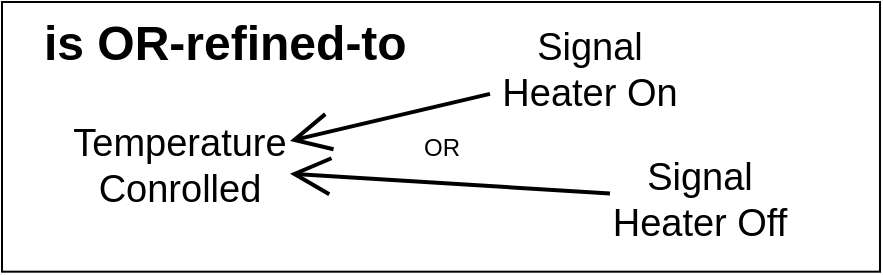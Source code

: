 <mxfile version="15.4.0" type="device" pages="14"><diagram name="iRL-therm-rel-1-or" id="lrQCM1Hvvk60PSm_WDTy"><mxGraphModel dx="4578" dy="3978" grid="1" gridSize="10" guides="1" tooltips="1" connect="1" arrows="1" fold="1" page="1" pageScale="1" pageWidth="850" pageHeight="1100" math="0" shadow="0"><root><mxCell id="0"/><mxCell id="1" parent="0"/><mxCell id="SSIafERvmLbeRZ0BGlmD-1" value="&lt;font&gt;&lt;b&gt;is OR-refined-to&lt;/b&gt;&lt;/font&gt;" style="rounded=0;whiteSpace=wrap;html=1;align=left;fontSize=24;spacingLeft=19;horizontal=1;verticalAlign=top;" parent="1" vertex="1"><mxGeometry x="-3164" y="-3098" width="439" height="134.84" as="geometry"/></mxCell><mxCell id="SSIafERvmLbeRZ0BGlmD-2" value="Signal Heater On" style="text;html=1;align=center;verticalAlign=middle;whiteSpace=wrap;rounded=0;fontSize=19;" parent="1" vertex="1"><mxGeometry x="-2920" y="-3078.84" width="100" height="30" as="geometry"/></mxCell><mxCell id="SSIafERvmLbeRZ0BGlmD-3" value="Temperature Conrolled" style="text;html=1;align=center;verticalAlign=middle;whiteSpace=wrap;rounded=0;fontSize=19;" parent="1" vertex="1"><mxGeometry x="-3130" y="-3040" width="110" height="48.84" as="geometry"/></mxCell><mxCell id="SSIafERvmLbeRZ0BGlmD-5" value="Signal Heater Off" style="text;html=1;align=center;verticalAlign=middle;whiteSpace=wrap;rounded=0;fontSize=19;" parent="1" vertex="1"><mxGeometry x="-2860" y="-3010" width="90" height="21.16" as="geometry"/></mxCell><mxCell id="2CwhLYtbpD0SPOnmaLBD-1" value="" style="endArrow=open;html=1;strokeWidth=2;curved=1;fontStyle=0;endFill=0;endSize=16;" parent="1" source="SSIafERvmLbeRZ0BGlmD-5" target="SSIafERvmLbeRZ0BGlmD-3" edge="1"><mxGeometry width="50" height="50" relative="1" as="geometry"><mxPoint x="-2956" y="-2880" as="sourcePoint"/><mxPoint x="-2860" y="-2868" as="targetPoint"/></mxGeometry></mxCell><mxCell id="2CwhLYtbpD0SPOnmaLBD-2" value="" style="endArrow=open;html=1;strokeWidth=2;curved=1;fontStyle=0;endFill=0;endSize=16;" parent="1" source="SSIafERvmLbeRZ0BGlmD-2" target="SSIafERvmLbeRZ0BGlmD-3" edge="1"><mxGeometry width="50" height="50" relative="1" as="geometry"><mxPoint x="-3047" y="-3138" as="sourcePoint"/><mxPoint x="-2918" y="-3154" as="targetPoint"/></mxGeometry></mxCell><mxCell id="2CwhLYtbpD0SPOnmaLBD-3" value="OR" style="text;html=1;align=center;verticalAlign=middle;whiteSpace=wrap;rounded=0;" parent="1" vertex="1"><mxGeometry x="-2974.5" y="-3040" width="60" height="30" as="geometry"/></mxCell></root></mxGraphModel></diagram><diagram id="jRgEcZpF6pAmbIoYRc1D" name="iRL-therm-rel-2-or"><mxGraphModel dx="4578" dy="3978" grid="1" gridSize="10" guides="1" tooltips="1" connect="1" arrows="1" fold="1" page="1" pageScale="1" pageWidth="850" pageHeight="1100" math="0" shadow="0"><root><mxCell id="0"/><mxCell id="1" parent="0"/><mxCell id="QYAgFzMeOtA9hnnynvg9-1" value="&lt;b&gt;is&amp;nbsp;&lt;/b&gt;&lt;b&gt;OR-refined-to&lt;/b&gt;" style="rounded=0;whiteSpace=wrap;html=1;align=left;fontSize=24;spacingLeft=19;horizontal=1;verticalAlign=top;" parent="1" vertex="1"><mxGeometry x="-3270" y="-3160" width="439" height="134.84" as="geometry"/></mxCell><mxCell id="QYAgFzMeOtA9hnnynvg9-2" value="On Signal Succeeded" style="text;html=1;align=center;verticalAlign=middle;whiteSpace=wrap;rounded=0;fontSize=19;" parent="1" vertex="1"><mxGeometry x="-3026" y="-3140.84" width="100" height="30" as="geometry"/></mxCell><mxCell id="QYAgFzMeOtA9hnnynvg9-3" value="Signal Heater On" style="text;html=1;align=center;verticalAlign=middle;whiteSpace=wrap;rounded=0;fontSize=19;" parent="1" vertex="1"><mxGeometry x="-3246" y="-3110.84" width="140" height="70" as="geometry"/></mxCell><mxCell id="QYAgFzMeOtA9hnnynvg9-5" value="On Signal Failed" style="text;html=1;align=center;verticalAlign=middle;whiteSpace=wrap;rounded=0;fontSize=19;" parent="1" vertex="1"><mxGeometry x="-3000" y="-3069.84" width="100" height="21.16" as="geometry"/></mxCell><mxCell id="8zvtVMLiMIt8uU_Qt0A_-1" value="" style="endArrow=open;html=1;strokeWidth=2;curved=1;fontStyle=0;endFill=0;endSize=16;" parent="1" source="QYAgFzMeOtA9hnnynvg9-5" target="QYAgFzMeOtA9hnnynvg9-3" edge="1"><mxGeometry width="50" height="50" relative="1" as="geometry"><mxPoint x="-2980.5" y="-3061.84" as="sourcePoint"/><mxPoint x="-3120.5" y="-3069.84" as="targetPoint"/></mxGeometry></mxCell><mxCell id="8zvtVMLiMIt8uU_Qt0A_-2" value="" style="endArrow=open;html=1;strokeWidth=2;curved=1;fontStyle=0;endFill=0;endSize=16;" parent="1" source="QYAgFzMeOtA9hnnynvg9-2" target="QYAgFzMeOtA9hnnynvg9-3" edge="1"><mxGeometry width="50" height="50" relative="1" as="geometry"><mxPoint x="-3040.5" y="-3110.84" as="sourcePoint"/><mxPoint x="-3120.5" y="-3090.84" as="targetPoint"/></mxGeometry></mxCell><mxCell id="8zvtVMLiMIt8uU_Qt0A_-3" value="OR" style="text;html=1;align=center;verticalAlign=middle;whiteSpace=wrap;rounded=0;" parent="1" vertex="1"><mxGeometry x="-3095" y="-3099.84" width="60" height="30" as="geometry"/></mxCell></root></mxGraphModel></diagram><diagram name="iRL-therm-rel-3-or" id="VScYnzFYKKuELOybJhV1"><mxGraphModel dx="4578" dy="3978" grid="1" gridSize="10" guides="1" tooltips="1" connect="1" arrows="1" fold="1" page="1" pageScale="1" pageWidth="850" pageHeight="1100" math="0" shadow="0"><root><mxCell id="UDqPrsxeHk5HF0JBUd2i-0"/><mxCell id="UDqPrsxeHk5HF0JBUd2i-1" parent="UDqPrsxeHk5HF0JBUd2i-0"/><mxCell id="UDqPrsxeHk5HF0JBUd2i-2" value="&lt;b&gt;is&amp;nbsp;&lt;/b&gt;&lt;b&gt;OR-refined-to&lt;/b&gt;" style="rounded=0;whiteSpace=wrap;html=1;align=left;fontSize=24;spacingLeft=19;horizontal=1;verticalAlign=top;" parent="UDqPrsxeHk5HF0JBUd2i-1" vertex="1"><mxGeometry x="-3270" y="-3160" width="439" height="134.84" as="geometry"/></mxCell><mxCell id="UDqPrsxeHk5HF0JBUd2i-3" value="Off Signal Succeeded" style="text;html=1;align=center;verticalAlign=middle;whiteSpace=wrap;rounded=0;fontSize=19;" parent="UDqPrsxeHk5HF0JBUd2i-1" vertex="1"><mxGeometry x="-3026" y="-3140.84" width="100" height="30" as="geometry"/></mxCell><mxCell id="UDqPrsxeHk5HF0JBUd2i-4" value="Signal Heater Off" style="text;html=1;align=center;verticalAlign=middle;whiteSpace=wrap;rounded=0;fontSize=19;" parent="UDqPrsxeHk5HF0JBUd2i-1" vertex="1"><mxGeometry x="-3246" y="-3110.84" width="140" height="70" as="geometry"/></mxCell><mxCell id="UDqPrsxeHk5HF0JBUd2i-5" value="Off Signal Failed" style="text;html=1;align=center;verticalAlign=middle;whiteSpace=wrap;rounded=0;fontSize=19;" parent="UDqPrsxeHk5HF0JBUd2i-1" vertex="1"><mxGeometry x="-3000" y="-3069.84" width="100" height="21.16" as="geometry"/></mxCell><mxCell id="UDqPrsxeHk5HF0JBUd2i-6" value="" style="endArrow=open;html=1;strokeWidth=2;curved=1;fontStyle=0;endFill=0;endSize=16;" parent="UDqPrsxeHk5HF0JBUd2i-1" source="UDqPrsxeHk5HF0JBUd2i-5" target="UDqPrsxeHk5HF0JBUd2i-4" edge="1"><mxGeometry width="50" height="50" relative="1" as="geometry"><mxPoint x="-2980.5" y="-3061.84" as="sourcePoint"/><mxPoint x="-3120.5" y="-3069.84" as="targetPoint"/></mxGeometry></mxCell><mxCell id="UDqPrsxeHk5HF0JBUd2i-7" value="" style="endArrow=open;html=1;strokeWidth=2;curved=1;fontStyle=0;endFill=0;endSize=16;" parent="UDqPrsxeHk5HF0JBUd2i-1" source="UDqPrsxeHk5HF0JBUd2i-3" target="UDqPrsxeHk5HF0JBUd2i-4" edge="1"><mxGeometry width="50" height="50" relative="1" as="geometry"><mxPoint x="-3040.5" y="-3110.84" as="sourcePoint"/><mxPoint x="-3120.5" y="-3090.84" as="targetPoint"/></mxGeometry></mxCell><mxCell id="UDqPrsxeHk5HF0JBUd2i-8" value="OR" style="text;html=1;align=center;verticalAlign=middle;whiteSpace=wrap;rounded=0;" parent="UDqPrsxeHk5HF0JBUd2i-1" vertex="1"><mxGeometry x="-3095" y="-3099.84" width="60" height="30" as="geometry"/></mxCell></root></mxGraphModel></diagram><diagram id="zBmDgi2XzJmhAONFBeY-" name="iRL-therm-rel-4-or"><mxGraphModel dx="4578" dy="3978" grid="1" gridSize="10" guides="1" tooltips="1" connect="1" arrows="1" fold="1" page="1" pageScale="1" pageWidth="850" pageHeight="1100" math="0" shadow="0"><root><mxCell id="0"/><mxCell id="1" parent="0"/><mxCell id="p-jrq9WRFy0JcL0Lg-jd-1" value="&lt;b&gt;OR-refined-to&lt;/b&gt;" style="rounded=0;whiteSpace=wrap;html=1;align=left;fontSize=24;spacingLeft=19;horizontal=1;verticalAlign=top;" parent="1" vertex="1"><mxGeometry x="-3270" y="-3160" width="439" height="134.84" as="geometry"/></mxCell><mxCell id="p-jrq9WRFy0JcL0Lg-jd-2" value="Heater On" style="text;html=1;align=center;verticalAlign=middle;whiteSpace=wrap;rounded=0;fontSize=19;" parent="1" vertex="1"><mxGeometry x="-3000" y="-3132" width="100" height="30" as="geometry"/></mxCell><mxCell id="p-jrq9WRFy0JcL0Lg-jd-3" value="Heater was preciously on" style="text;html=1;align=center;verticalAlign=middle;whiteSpace=wrap;rounded=0;fontSize=19;" parent="1" vertex="1"><mxGeometry x="-3246" y="-3110.84" width="140" height="70" as="geometry"/></mxCell><mxCell id="p-jrq9WRFy0JcL0Lg-jd-5" value="..." style="text;html=1;align=center;verticalAlign=middle;whiteSpace=wrap;rounded=0;fontSize=19;" parent="1" vertex="1"><mxGeometry x="-2966" y="-3072" width="60" height="21.16" as="geometry"/></mxCell><mxCell id="Y0PTOGYrG9DKoLKgqOhh-1" value="" style="endArrow=open;html=1;strokeWidth=2;curved=1;fontStyle=0;endFill=0;endSize=16;" parent="1" source="p-jrq9WRFy0JcL0Lg-jd-5" target="p-jrq9WRFy0JcL0Lg-jd-3" edge="1"><mxGeometry width="50" height="50" relative="1" as="geometry"><mxPoint x="-2975" y="-3050.84" as="sourcePoint"/><mxPoint x="-3115" y="-3058.84" as="targetPoint"/></mxGeometry></mxCell><mxCell id="Y0PTOGYrG9DKoLKgqOhh-2" value="" style="endArrow=open;html=1;strokeWidth=2;curved=1;fontStyle=0;endFill=0;endSize=16;" parent="1" source="p-jrq9WRFy0JcL0Lg-jd-2" target="p-jrq9WRFy0JcL0Lg-jd-3" edge="1"><mxGeometry width="50" height="50" relative="1" as="geometry"><mxPoint x="-3035" y="-3099.84" as="sourcePoint"/><mxPoint x="-3115" y="-3079.84" as="targetPoint"/></mxGeometry></mxCell><mxCell id="Y0PTOGYrG9DKoLKgqOhh-3" value="OR" style="text;html=1;align=center;verticalAlign=middle;whiteSpace=wrap;rounded=0;" parent="1" vertex="1"><mxGeometry x="-3086" y="-3102" width="60" height="30" as="geometry"/></mxCell><mxCell id="QxelloidKfwXub9_lF89-1" value="&lt;b&gt;is&amp;nbsp;&lt;/b&gt;&lt;b&gt;OR-refined-to&lt;/b&gt;" style="rounded=0;whiteSpace=wrap;html=1;align=left;fontSize=24;spacingLeft=19;horizontal=1;verticalAlign=top;" parent="1" vertex="1"><mxGeometry x="-3270" y="-3160" width="439" height="134.84" as="geometry"/></mxCell><mxCell id="QxelloidKfwXub9_lF89-2" value="Heater On" style="text;html=1;align=center;verticalAlign=middle;whiteSpace=wrap;rounded=0;fontSize=19;" parent="1" vertex="1"><mxGeometry x="-3026" y="-3140.84" width="100" height="30" as="geometry"/></mxCell><mxCell id="QxelloidKfwXub9_lF89-3" value="On Signal Failed" style="text;html=1;align=center;verticalAlign=middle;whiteSpace=wrap;rounded=0;fontSize=19;" parent="1" vertex="1"><mxGeometry x="-3246" y="-3110.84" width="140" height="70" as="geometry"/></mxCell><mxCell id="QxelloidKfwXub9_lF89-4" value="..." style="text;html=1;align=center;verticalAlign=middle;whiteSpace=wrap;rounded=0;fontSize=19;" parent="1" vertex="1"><mxGeometry x="-2986" y="-3076.08" width="60" height="21.16" as="geometry"/></mxCell><mxCell id="QxelloidKfwXub9_lF89-5" value="" style="endArrow=open;html=1;strokeWidth=2;curved=1;fontStyle=0;endFill=0;endSize=16;" parent="1" source="QxelloidKfwXub9_lF89-4" edge="1"><mxGeometry width="50" height="50" relative="1" as="geometry"><mxPoint x="-2980.5" y="-3068.08" as="sourcePoint"/><mxPoint x="-3120.5" y="-3076.08" as="targetPoint"/></mxGeometry></mxCell><mxCell id="QxelloidKfwXub9_lF89-6" value="" style="endArrow=open;html=1;strokeWidth=2;curved=1;fontStyle=0;endFill=0;endSize=16;" parent="1" source="QxelloidKfwXub9_lF89-2" edge="1"><mxGeometry width="50" height="50" relative="1" as="geometry"><mxPoint x="-3040.5" y="-3117.08" as="sourcePoint"/><mxPoint x="-3120.5" y="-3097.08" as="targetPoint"/></mxGeometry></mxCell><mxCell id="QxelloidKfwXub9_lF89-7" value="OR" style="text;html=1;align=center;verticalAlign=middle;whiteSpace=wrap;rounded=0;" parent="1" vertex="1"><mxGeometry x="-3095" y="-3106.08" width="60" height="30" as="geometry"/></mxCell></root></mxGraphModel></diagram><diagram id="1IxjrtlEPSZ1EHy36e9s" name="iRL-therm-rel-5-or"><mxGraphModel dx="4578" dy="3978" grid="1" gridSize="10" guides="1" tooltips="1" connect="1" arrows="1" fold="1" page="1" pageScale="1" pageWidth="850" pageHeight="1100" math="0" shadow="0"><root><mxCell id="0"/><mxCell id="1" parent="0"/><mxCell id="qpeAB36Z1P4n_StSkfno-1" value="&lt;b&gt;is&amp;nbsp;&lt;/b&gt;&lt;b&gt;OR-refined-to&lt;/b&gt;" style="rounded=0;whiteSpace=wrap;html=1;align=left;fontSize=24;spacingLeft=19;horizontal=1;verticalAlign=top;" parent="1" vertex="1"><mxGeometry x="-3270" y="-3160" width="439" height="134.84" as="geometry"/></mxCell><mxCell id="qpeAB36Z1P4n_StSkfno-2" value="Heater On" style="text;html=1;align=center;verticalAlign=middle;whiteSpace=wrap;rounded=0;fontSize=19;" parent="1" vertex="1"><mxGeometry x="-3026" y="-3140.84" width="100" height="30" as="geometry"/></mxCell><mxCell id="qpeAB36Z1P4n_StSkfno-3" value="On Signal Succeeded" style="text;html=1;align=center;verticalAlign=middle;whiteSpace=wrap;rounded=0;fontSize=19;" parent="1" vertex="1"><mxGeometry x="-3246" y="-3110.84" width="140" height="70" as="geometry"/></mxCell><mxCell id="qpeAB36Z1P4n_StSkfno-5" value="..." style="text;html=1;align=center;verticalAlign=middle;whiteSpace=wrap;rounded=0;fontSize=19;" parent="1" vertex="1"><mxGeometry x="-2986" y="-3076.08" width="60" height="21.16" as="geometry"/></mxCell><mxCell id="A7f1Y8ISE76tXlUQA0cz-1" value="" style="endArrow=open;html=1;strokeWidth=2;curved=1;fontStyle=0;endFill=0;endSize=16;" parent="1" source="qpeAB36Z1P4n_StSkfno-5" edge="1"><mxGeometry width="50" height="50" relative="1" as="geometry"><mxPoint x="-2980.5" y="-3068.08" as="sourcePoint"/><mxPoint x="-3120.5" y="-3076.08" as="targetPoint"/></mxGeometry></mxCell><mxCell id="A7f1Y8ISE76tXlUQA0cz-2" value="" style="endArrow=open;html=1;strokeWidth=2;curved=1;fontStyle=0;endFill=0;endSize=16;" parent="1" source="qpeAB36Z1P4n_StSkfno-2" edge="1"><mxGeometry width="50" height="50" relative="1" as="geometry"><mxPoint x="-3040.5" y="-3117.08" as="sourcePoint"/><mxPoint x="-3120.5" y="-3097.08" as="targetPoint"/></mxGeometry></mxCell><mxCell id="A7f1Y8ISE76tXlUQA0cz-3" value="OR" style="text;html=1;align=center;verticalAlign=middle;whiteSpace=wrap;rounded=0;" parent="1" vertex="1"><mxGeometry x="-3095" y="-3106.08" width="60" height="30" as="geometry"/></mxCell></root></mxGraphModel></diagram><diagram id="mF4jjamFUtdUcgxOceSQ" name="iRL-therm-rel-6-or"><mxGraphModel dx="4578" dy="3978" grid="1" gridSize="10" guides="1" tooltips="1" connect="1" arrows="1" fold="1" page="1" pageScale="1" pageWidth="850" pageHeight="1100" math="0" shadow="0"><root><mxCell id="0"/><mxCell id="1" parent="0"/><mxCell id="mGgSBed5oNK1ILrCbqTG-1" value="&lt;b&gt;is&amp;nbsp;&lt;/b&gt;&lt;b&gt;OR-refined-to&lt;/b&gt;" style="rounded=0;whiteSpace=wrap;html=1;align=left;fontSize=24;spacingLeft=19;horizontal=1;verticalAlign=top;" parent="1" vertex="1"><mxGeometry x="-3270" y="-3160" width="439" height="134.84" as="geometry"/></mxCell><mxCell id="mGgSBed5oNK1ILrCbqTG-2" value="Heater On" style="text;html=1;align=center;verticalAlign=middle;whiteSpace=wrap;rounded=0;fontSize=19;" parent="1" vertex="1"><mxGeometry x="-3026" y="-3140.84" width="100" height="30" as="geometry"/></mxCell><mxCell id="mGgSBed5oNK1ILrCbqTG-3" value="On Signal Failed" style="text;html=1;align=center;verticalAlign=middle;whiteSpace=wrap;rounded=0;fontSize=19;" parent="1" vertex="1"><mxGeometry x="-3246" y="-3110.84" width="140" height="70" as="geometry"/></mxCell><mxCell id="mGgSBed5oNK1ILrCbqTG-4" value="..." style="text;html=1;align=center;verticalAlign=middle;whiteSpace=wrap;rounded=0;fontSize=19;" parent="1" vertex="1"><mxGeometry x="-2986" y="-3076.08" width="60" height="21.16" as="geometry"/></mxCell><mxCell id="mGgSBed5oNK1ILrCbqTG-5" value="" style="endArrow=open;html=1;strokeWidth=2;curved=1;fontStyle=0;endFill=0;endSize=16;" parent="1" source="mGgSBed5oNK1ILrCbqTG-4" edge="1"><mxGeometry width="50" height="50" relative="1" as="geometry"><mxPoint x="-2980.5" y="-3068.08" as="sourcePoint"/><mxPoint x="-3120.5" y="-3076.08" as="targetPoint"/></mxGeometry></mxCell><mxCell id="mGgSBed5oNK1ILrCbqTG-6" value="" style="endArrow=open;html=1;strokeWidth=2;curved=1;fontStyle=0;endFill=0;endSize=16;" parent="1" source="mGgSBed5oNK1ILrCbqTG-2" edge="1"><mxGeometry width="50" height="50" relative="1" as="geometry"><mxPoint x="-3040.5" y="-3117.08" as="sourcePoint"/><mxPoint x="-3120.5" y="-3097.08" as="targetPoint"/></mxGeometry></mxCell><mxCell id="mGgSBed5oNK1ILrCbqTG-7" value="OR" style="text;html=1;align=center;verticalAlign=middle;whiteSpace=wrap;rounded=0;" parent="1" vertex="1"><mxGeometry x="-3095" y="-3106.08" width="60" height="30" as="geometry"/></mxCell></root></mxGraphModel></diagram><diagram id="vYKbGq_c37cxqWt-kweQ" name="iRL-therm-rel-7-or"><mxGraphModel dx="4578" dy="3978" grid="1" gridSize="10" guides="1" tooltips="1" connect="1" arrows="1" fold="1" page="1" pageScale="1" pageWidth="850" pageHeight="1100" math="0" shadow="0"><root><mxCell id="0"/><mxCell id="1" parent="0"/><mxCell id="kktl9qGSr2GCjvb34MY1-1" value="&lt;b&gt;is&amp;nbsp;&lt;/b&gt;&lt;b&gt;OR-refined-to&lt;/b&gt;" style="rounded=0;whiteSpace=wrap;html=1;align=left;fontSize=24;spacingLeft=19;horizontal=1;verticalAlign=top;" parent="1" vertex="1"><mxGeometry x="-3270" y="-3160" width="439" height="134.84" as="geometry"/></mxCell><mxCell id="kktl9qGSr2GCjvb34MY1-2" value="Heater On" style="text;html=1;align=center;verticalAlign=middle;whiteSpace=wrap;rounded=0;fontSize=19;" parent="1" vertex="1"><mxGeometry x="-3026" y="-3140.84" width="100" height="30" as="geometry"/></mxCell><mxCell id="kktl9qGSr2GCjvb34MY1-3" value="Off Signal Succeeded" style="text;html=1;align=center;verticalAlign=middle;whiteSpace=wrap;rounded=0;fontSize=19;" parent="1" vertex="1"><mxGeometry x="-3246" y="-3110.84" width="140" height="70" as="geometry"/></mxCell><mxCell id="kktl9qGSr2GCjvb34MY1-4" value="..." style="text;html=1;align=center;verticalAlign=middle;whiteSpace=wrap;rounded=0;fontSize=19;" parent="1" vertex="1"><mxGeometry x="-2986" y="-3076.08" width="60" height="21.16" as="geometry"/></mxCell><mxCell id="kktl9qGSr2GCjvb34MY1-5" value="" style="endArrow=open;html=1;strokeWidth=2;curved=1;fontStyle=0;endFill=0;endSize=16;" parent="1" source="kktl9qGSr2GCjvb34MY1-4" edge="1"><mxGeometry width="50" height="50" relative="1" as="geometry"><mxPoint x="-2980.5" y="-3068.08" as="sourcePoint"/><mxPoint x="-3120.5" y="-3076.08" as="targetPoint"/></mxGeometry></mxCell><mxCell id="kktl9qGSr2GCjvb34MY1-6" value="" style="endArrow=open;html=1;strokeWidth=2;curved=1;fontStyle=0;endFill=0;endSize=16;" parent="1" source="kktl9qGSr2GCjvb34MY1-2" edge="1"><mxGeometry width="50" height="50" relative="1" as="geometry"><mxPoint x="-3040.5" y="-3117.08" as="sourcePoint"/><mxPoint x="-3120.5" y="-3097.08" as="targetPoint"/></mxGeometry></mxCell><mxCell id="kktl9qGSr2GCjvb34MY1-7" value="OR" style="text;html=1;align=center;verticalAlign=middle;whiteSpace=wrap;rounded=0;" parent="1" vertex="1"><mxGeometry x="-3095" y="-3106.08" width="60" height="30" as="geometry"/></mxCell></root></mxGraphModel></diagram><diagram id="Au_eIEvgqQtElC9Wct7o" name="iRL-therm-rel-8-or"><mxGraphModel dx="4578" dy="3978" grid="1" gridSize="10" guides="1" tooltips="1" connect="1" arrows="1" fold="1" page="1" pageScale="1" pageWidth="850" pageHeight="1100" math="0" shadow="0"><root><mxCell id="0"/><mxCell id="1" parent="0"/><mxCell id="GdHAD05nM0YZuhkqGcEF-1" value="&lt;b&gt;is&amp;nbsp;&lt;/b&gt;&lt;b&gt;OR-refined-to&lt;/b&gt;" style="rounded=0;whiteSpace=wrap;html=1;align=left;fontSize=24;spacingLeft=19;horizontal=1;verticalAlign=top;" parent="1" vertex="1"><mxGeometry x="-3270" y="-3160" width="439" height="134.84" as="geometry"/></mxCell><mxCell id="GdHAD05nM0YZuhkqGcEF-2" value="Heater On" style="text;html=1;align=center;verticalAlign=middle;whiteSpace=wrap;rounded=0;fontSize=19;" parent="1" vertex="1"><mxGeometry x="-3026" y="-3140.84" width="100" height="30" as="geometry"/></mxCell><mxCell id="GdHAD05nM0YZuhkqGcEF-3" value="Off Signal Failed" style="text;html=1;align=center;verticalAlign=middle;whiteSpace=wrap;rounded=0;fontSize=19;" parent="1" vertex="1"><mxGeometry x="-3246" y="-3110.84" width="140" height="70" as="geometry"/></mxCell><mxCell id="GdHAD05nM0YZuhkqGcEF-4" value="..." style="text;html=1;align=center;verticalAlign=middle;whiteSpace=wrap;rounded=0;fontSize=19;" parent="1" vertex="1"><mxGeometry x="-2986" y="-3076.08" width="60" height="21.16" as="geometry"/></mxCell><mxCell id="GdHAD05nM0YZuhkqGcEF-5" value="" style="endArrow=open;html=1;strokeWidth=2;curved=1;fontStyle=0;endFill=0;endSize=16;" parent="1" source="GdHAD05nM0YZuhkqGcEF-4" edge="1"><mxGeometry width="50" height="50" relative="1" as="geometry"><mxPoint x="-2980.5" y="-3068.08" as="sourcePoint"/><mxPoint x="-3120.5" y="-3076.08" as="targetPoint"/></mxGeometry></mxCell><mxCell id="GdHAD05nM0YZuhkqGcEF-6" value="" style="endArrow=open;html=1;strokeWidth=2;curved=1;fontStyle=0;endFill=0;endSize=16;" parent="1" source="GdHAD05nM0YZuhkqGcEF-2" edge="1"><mxGeometry width="50" height="50" relative="1" as="geometry"><mxPoint x="-3040.5" y="-3117.08" as="sourcePoint"/><mxPoint x="-3120.5" y="-3097.08" as="targetPoint"/></mxGeometry></mxCell><mxCell id="GdHAD05nM0YZuhkqGcEF-7" value="OR" style="text;html=1;align=center;verticalAlign=middle;whiteSpace=wrap;rounded=0;" parent="1" vertex="1"><mxGeometry x="-3095" y="-3106.08" width="60" height="30" as="geometry"/></mxCell></root></mxGraphModel></diagram><diagram id="4KhcXFip8CfWlh6ND8Yw" name="iRL-therm-rel-9-or"><mxGraphModel dx="4578" dy="3978" grid="1" gridSize="10" guides="1" tooltips="1" connect="1" arrows="1" fold="1" page="1" pageScale="1" pageWidth="850" pageHeight="1100" math="0" shadow="0"><root><mxCell id="0"/><mxCell id="1" parent="0"/><mxCell id="Jjrp6Ug1P1x2DJ4QPORh-1" value="&lt;b&gt;is&amp;nbsp;&lt;/b&gt;&lt;b&gt;OR-refined-to&lt;/b&gt;" style="rounded=0;whiteSpace=wrap;html=1;align=left;fontSize=24;spacingLeft=19;horizontal=1;verticalAlign=top;" parent="1" vertex="1"><mxGeometry x="-3270" y="-3160" width="439" height="134.84" as="geometry"/></mxCell><mxCell id="Jjrp6Ug1P1x2DJ4QPORh-2" value="Minimize Running Time" style="text;html=1;align=center;verticalAlign=middle;whiteSpace=wrap;rounded=0;fontSize=19;" parent="1" vertex="1"><mxGeometry x="-3026" y="-3140.84" width="136" height="30" as="geometry"/></mxCell><mxCell id="Jjrp6Ug1P1x2DJ4QPORh-3" value="Heater On" style="text;html=1;align=center;verticalAlign=middle;whiteSpace=wrap;rounded=0;fontSize=19;" parent="1" vertex="1"><mxGeometry x="-3246" y="-3110.84" width="140" height="70" as="geometry"/></mxCell><mxCell id="Jjrp6Ug1P1x2DJ4QPORh-5" value="..." style="text;html=1;align=center;verticalAlign=middle;whiteSpace=wrap;rounded=0;fontSize=19;" parent="1" vertex="1"><mxGeometry x="-2966" y="-3072" width="60" height="21.16" as="geometry"/></mxCell><mxCell id="YrUKIbXLNN7Hvpgu3Ina-2" value="OR" style="text;html=1;align=center;verticalAlign=middle;whiteSpace=wrap;rounded=0;" parent="1" vertex="1"><mxGeometry x="-3086" y="-3102" width="60" height="30" as="geometry"/></mxCell><mxCell id="YrUKIbXLNN7Hvpgu3Ina-3" value="" style="endArrow=open;html=1;strokeWidth=2;curved=1;fontStyle=0;endFill=0;endSize=16;" parent="1" source="Jjrp6Ug1P1x2DJ4QPORh-5" target="Jjrp6Ug1P1x2DJ4QPORh-3" edge="1"><mxGeometry width="50" height="50" relative="1" as="geometry"><mxPoint x="-2986" y="-3067" as="sourcePoint"/><mxPoint x="-3120.5" y="-3076.08" as="targetPoint"/></mxGeometry></mxCell><mxCell id="YrUKIbXLNN7Hvpgu3Ina-4" value="" style="endArrow=open;html=1;strokeWidth=2;curved=1;fontStyle=0;endFill=0;endSize=16;" parent="1" source="Jjrp6Ug1P1x2DJ4QPORh-2" target="Jjrp6Ug1P1x2DJ4QPORh-3" edge="1"><mxGeometry width="50" height="50" relative="1" as="geometry"><mxPoint x="-3026" y="-3116" as="sourcePoint"/><mxPoint x="-3120.5" y="-3097.08" as="targetPoint"/></mxGeometry></mxCell></root></mxGraphModel></diagram><diagram id="FeQZBwoRJbgXJpnwxUOL" name="iRL-therm-rel-10-or"><mxGraphModel dx="4578" dy="3978" grid="1" gridSize="10" guides="1" tooltips="1" connect="1" arrows="1" fold="1" page="1" pageScale="1" pageWidth="850" pageHeight="1100" math="0" shadow="0"><root><mxCell id="0"/><mxCell id="1" parent="0"/><mxCell id="iMw33nmqh5LWI69N6PLv-1" value="&lt;b&gt;is&amp;nbsp;&lt;/b&gt;&lt;b&gt;OR-refined-to&lt;/b&gt;" style="rounded=0;whiteSpace=wrap;html=1;align=left;fontSize=24;spacingLeft=19;horizontal=1;verticalAlign=top;" parent="1" vertex="1"><mxGeometry x="-3270" y="-3160" width="439" height="134.84" as="geometry"/></mxCell><mxCell id="iMw33nmqh5LWI69N6PLv-2" value="Maintain Ideal Temperature (current level)" style="text;html=1;align=center;verticalAlign=middle;whiteSpace=wrap;rounded=0;fontSize=19;" parent="1" vertex="1"><mxGeometry x="-3026" y="-3140.84" width="176" height="30" as="geometry"/></mxCell><mxCell id="iMw33nmqh5LWI69N6PLv-3" value="Maintain Ideal Temperature (previous level)" style="text;html=1;align=center;verticalAlign=middle;whiteSpace=wrap;rounded=0;fontSize=19;" parent="1" vertex="1"><mxGeometry x="-3246" y="-3110.84" width="140" height="70" as="geometry"/></mxCell><mxCell id="iMw33nmqh5LWI69N6PLv-5" value="..." style="text;html=1;align=center;verticalAlign=middle;whiteSpace=wrap;rounded=0;fontSize=19;" parent="1" vertex="1"><mxGeometry x="-2966" y="-3072" width="60" height="21.16" as="geometry"/></mxCell><mxCell id="ijJOvEjpufaEpfD1lnnv-2" value="OR" style="text;html=1;align=center;verticalAlign=middle;whiteSpace=wrap;rounded=0;" parent="1" vertex="1"><mxGeometry x="-3086" y="-3102" width="60" height="30" as="geometry"/></mxCell><mxCell id="ijJOvEjpufaEpfD1lnnv-3" value="" style="endArrow=open;html=1;strokeWidth=2;curved=1;fontStyle=0;endFill=0;endSize=16;" parent="1" source="iMw33nmqh5LWI69N6PLv-5" target="iMw33nmqh5LWI69N6PLv-3" edge="1"><mxGeometry width="50" height="50" relative="1" as="geometry"><mxPoint x="-2986" y="-3067" as="sourcePoint"/><mxPoint x="-3120.5" y="-3076.08" as="targetPoint"/></mxGeometry></mxCell><mxCell id="ijJOvEjpufaEpfD1lnnv-4" value="" style="endArrow=open;html=1;strokeWidth=2;curved=1;fontStyle=0;endFill=0;endSize=16;" parent="1" source="iMw33nmqh5LWI69N6PLv-2" target="iMw33nmqh5LWI69N6PLv-3" edge="1"><mxGeometry width="50" height="50" relative="1" as="geometry"><mxPoint x="-3026" y="-3116" as="sourcePoint"/><mxPoint x="-3120.5" y="-3097.08" as="targetPoint"/></mxGeometry></mxCell></root></mxGraphModel></diagram><diagram id="P1F7y5oBeZOF15YZMAfe" name="iRL-therm-rel-11-or"><mxGraphModel dx="4578" dy="3978" grid="1" gridSize="10" guides="1" tooltips="1" connect="1" arrows="1" fold="1" page="1" pageScale="1" pageWidth="850" pageHeight="1100" math="0" shadow="0"><root><mxCell id="0"/><mxCell id="1" parent="0"/><mxCell id="-aFZFn7ijfGQ51Bd1Oti-1" value="&lt;b&gt;is&amp;nbsp;&lt;/b&gt;&lt;b&gt;OR-refined-to&lt;/b&gt;" style="rounded=0;whiteSpace=wrap;html=1;align=left;fontSize=24;spacingLeft=19;horizontal=1;verticalAlign=top;" parent="1" vertex="1"><mxGeometry x="-3270" y="-3160" width="439" height="134.84" as="geometry"/></mxCell><mxCell id="-aFZFn7ijfGQ51Bd1Oti-2" value="Maintain Ideal Temperature (current level)" style="text;html=1;align=center;verticalAlign=middle;whiteSpace=wrap;rounded=0;fontSize=19;" parent="1" vertex="1"><mxGeometry x="-3026" y="-3140.84" width="176" height="30" as="geometry"/></mxCell><mxCell id="-aFZFn7ijfGQ51Bd1Oti-3" value="Heater On" style="text;html=1;align=center;verticalAlign=middle;whiteSpace=wrap;rounded=0;fontSize=19;" parent="1" vertex="1"><mxGeometry x="-3246" y="-3110.84" width="140" height="70" as="geometry"/></mxCell><mxCell id="-aFZFn7ijfGQ51Bd1Oti-5" value="..." style="text;html=1;align=center;verticalAlign=middle;whiteSpace=wrap;rounded=0;fontSize=19;" parent="1" vertex="1"><mxGeometry x="-2966" y="-3072" width="60" height="21.16" as="geometry"/></mxCell><mxCell id="mErrtSbE9prU_rYzy_bF-1" value="OR" style="text;html=1;align=center;verticalAlign=middle;whiteSpace=wrap;rounded=0;" parent="1" vertex="1"><mxGeometry x="-3090" y="-3096" width="60" height="30" as="geometry"/></mxCell><mxCell id="mErrtSbE9prU_rYzy_bF-2" value="" style="endArrow=open;html=1;strokeWidth=2;curved=1;fontStyle=0;endFill=0;endSize=16;" parent="1" source="-aFZFn7ijfGQ51Bd1Oti-5" target="-aFZFn7ijfGQ51Bd1Oti-3" edge="1"><mxGeometry width="50" height="50" relative="1" as="geometry"><mxPoint x="-2966" y="-3063" as="sourcePoint"/><mxPoint x="-3106" y="-3072" as="targetPoint"/></mxGeometry></mxCell><mxCell id="mErrtSbE9prU_rYzy_bF-3" value="" style="endArrow=open;html=1;strokeWidth=2;curved=1;fontStyle=0;endFill=0;endSize=16;" parent="1" source="-aFZFn7ijfGQ51Bd1Oti-2" target="-aFZFn7ijfGQ51Bd1Oti-3" edge="1"><mxGeometry width="50" height="50" relative="1" as="geometry"><mxPoint x="-3009" y="-3111" as="sourcePoint"/><mxPoint x="-3106" y="-3091" as="targetPoint"/></mxGeometry></mxCell></root></mxGraphModel></diagram><diagram id="Xo7n9-qTVo7QPiPUUxzN" name="iRL-therm-rel-12-or"><mxGraphModel dx="4578" dy="3978" grid="1" gridSize="10" guides="1" tooltips="1" connect="1" arrows="1" fold="1" page="1" pageScale="1" pageWidth="850" pageHeight="1100" math="0" shadow="0"><root><mxCell id="0"/><mxCell id="1" parent="0"/><mxCell id="cnYG5fqotXt_G6qzUcca-1" value="&lt;b&gt;is&amp;nbsp;&lt;/b&gt;&lt;b&gt;OR-refined-to&lt;/b&gt;" style="rounded=0;whiteSpace=wrap;html=1;align=left;fontSize=24;spacingLeft=19;horizontal=1;verticalAlign=top;" parent="1" vertex="1"><mxGeometry x="-3270" y="-3160" width="439" height="134.84" as="geometry"/></mxCell><mxCell id="cnYG5fqotXt_G6qzUcca-2" value="Mnimize Cost" style="text;html=1;align=center;verticalAlign=middle;whiteSpace=wrap;rounded=0;fontSize=19;" parent="1" vertex="1"><mxGeometry x="-3026" y="-3140.84" width="176" height="30" as="geometry"/></mxCell><mxCell id="cnYG5fqotXt_G6qzUcca-3" value="Minimize Running Time" style="text;html=1;align=center;verticalAlign=middle;whiteSpace=wrap;rounded=0;fontSize=19;" parent="1" vertex="1"><mxGeometry x="-3246" y="-3110.84" width="140" height="70" as="geometry"/></mxCell><mxCell id="cnYG5fqotXt_G6qzUcca-5" value="..." style="text;html=1;align=center;verticalAlign=middle;whiteSpace=wrap;rounded=0;fontSize=19;" parent="1" vertex="1"><mxGeometry x="-2966" y="-3072" width="60" height="21.16" as="geometry"/></mxCell><mxCell id="1aQwfdysoaBvFGxnPhLz-1" value="OR" style="text;html=1;align=center;verticalAlign=middle;whiteSpace=wrap;rounded=0;" parent="1" vertex="1"><mxGeometry x="-3078" y="-3100" width="60" height="30" as="geometry"/></mxCell><mxCell id="1aQwfdysoaBvFGxnPhLz-2" value="" style="endArrow=open;html=1;strokeWidth=2;curved=1;fontStyle=0;endFill=0;endSize=16;" parent="1" source="cnYG5fqotXt_G6qzUcca-5" target="cnYG5fqotXt_G6qzUcca-3" edge="1"><mxGeometry width="50" height="50" relative="1" as="geometry"><mxPoint x="-2950" y="-3050" as="sourcePoint"/><mxPoint x="-3106" y="-3072" as="targetPoint"/></mxGeometry></mxCell><mxCell id="1aQwfdysoaBvFGxnPhLz-3" value="" style="endArrow=open;html=1;strokeWidth=2;curved=1;fontStyle=0;endFill=0;endSize=16;" parent="1" source="cnYG5fqotXt_G6qzUcca-2" edge="1"><mxGeometry width="50" height="50" relative="1" as="geometry"><mxPoint x="-3009" y="-3111" as="sourcePoint"/><mxPoint x="-3106" y="-3091" as="targetPoint"/></mxGeometry></mxCell></root></mxGraphModel></diagram><diagram id="enEovX3N7CVmyAMt918q" name="iRL-therm-rel-13-or"><mxGraphModel dx="4578" dy="3978" grid="1" gridSize="10" guides="1" tooltips="1" connect="1" arrows="1" fold="1" page="1" pageScale="1" pageWidth="850" pageHeight="1100" math="0" shadow="0"><root><mxCell id="0"/><mxCell id="1" parent="0"/><mxCell id="FNvMhDFjlseCS0Nqukg8-1" value="&lt;b&gt;is&amp;nbsp;&lt;/b&gt;&lt;b&gt;OR-refined-to&lt;/b&gt;" style="rounded=0;whiteSpace=wrap;html=1;align=left;fontSize=24;spacingLeft=19;horizontal=1;verticalAlign=top;" parent="1" vertex="1"><mxGeometry x="-3220" y="-3190" width="439" height="134.84" as="geometry"/></mxCell><mxCell id="FNvMhDFjlseCS0Nqukg8-2" value="Maximize Comfort" style="text;html=1;align=center;verticalAlign=middle;whiteSpace=wrap;rounded=0;fontSize=19;" parent="1" vertex="1"><mxGeometry x="-2976" y="-3170.84" width="176" height="30" as="geometry"/></mxCell><mxCell id="FNvMhDFjlseCS0Nqukg8-3" value="Maintain Ideal Temperature" style="text;html=1;align=center;verticalAlign=middle;whiteSpace=wrap;rounded=0;fontSize=19;" parent="1" vertex="1"><mxGeometry x="-3196" y="-3140.84" width="140" height="70" as="geometry"/></mxCell><mxCell id="FNvMhDFjlseCS0Nqukg8-5" value="..." style="text;html=1;align=center;verticalAlign=middle;whiteSpace=wrap;rounded=0;fontSize=19;" parent="1" vertex="1"><mxGeometry x="-2916" y="-3102" width="60" height="21.16" as="geometry"/></mxCell><mxCell id="383QzGq_YPf_XRvl4RZt-1" value="OR" style="text;html=1;align=center;verticalAlign=middle;whiteSpace=wrap;rounded=0;" parent="1" vertex="1"><mxGeometry x="-3028" y="-3131" width="60" height="30" as="geometry"/></mxCell><mxCell id="383QzGq_YPf_XRvl4RZt-2" value="" style="endArrow=open;html=1;strokeWidth=2;curved=1;fontStyle=0;endFill=0;endSize=16;" parent="1" source="FNvMhDFjlseCS0Nqukg8-5" target="FNvMhDFjlseCS0Nqukg8-3" edge="1"><mxGeometry width="50" height="50" relative="1" as="geometry"><mxPoint x="-2922.6" y="-3080.84" as="sourcePoint"/><mxPoint x="-3062.6" y="-3089.84" as="targetPoint"/></mxGeometry></mxCell><mxCell id="383QzGq_YPf_XRvl4RZt-3" value="" style="endArrow=open;html=1;strokeWidth=2;curved=1;fontStyle=0;endFill=0;endSize=16;exitX=0.432;exitY=0.695;exitDx=0;exitDy=0;exitPerimeter=0;" parent="1" source="FNvMhDFjlseCS0Nqukg8-2" target="FNvMhDFjlseCS0Nqukg8-3" edge="1"><mxGeometry width="50" height="50" relative="1" as="geometry"><mxPoint x="-2916" y="-3158.68" as="sourcePoint"/><mxPoint x="-3012.6" y="-3138.386" as="targetPoint"/></mxGeometry></mxCell></root></mxGraphModel></diagram><diagram id="KmZoFBOVh3dv930wX-Ls" name="iRL-therm-rel-14-or"><mxGraphModel dx="4578" dy="3978" grid="1" gridSize="10" guides="1" tooltips="1" connect="1" arrows="1" fold="1" page="1" pageScale="1" pageWidth="850" pageHeight="1100" math="0" shadow="0"><root><mxCell id="0"/><mxCell id="1" parent="0"/><mxCell id="v426f9k545Gk7wJxoAD2-1" value="&lt;font&gt;&lt;b&gt;is&amp;nbsp;&lt;/b&gt;&lt;b&gt;OR-refined-to&lt;/b&gt;&lt;/font&gt;" style="rounded=0;whiteSpace=wrap;html=1;align=left;fontSize=24;spacingLeft=19;horizontal=1;verticalAlign=top;" parent="1" vertex="1"><mxGeometry x="-3164" y="-3098" width="439" height="134.84" as="geometry"/></mxCell><mxCell id="v426f9k545Gk7wJxoAD2-2" value="Temperature Controlled" style="text;html=1;align=center;verticalAlign=middle;whiteSpace=wrap;rounded=0;fontSize=19;" parent="1" vertex="1"><mxGeometry x="-2920" y="-3078.84" width="100" height="30" as="geometry"/></mxCell><mxCell id="v426f9k545Gk7wJxoAD2-3" value="Controller" style="text;html=1;align=center;verticalAlign=middle;whiteSpace=wrap;rounded=0;fontSize=19;" parent="1" vertex="1"><mxGeometry x="-3110" y="-3048.84" width="90" height="70" as="geometry"/></mxCell><mxCell id="v426f9k545Gk7wJxoAD2-4" value="..." style="text;html=1;align=center;verticalAlign=middle;whiteSpace=wrap;rounded=0;fontSize=19;" parent="1" vertex="1"><mxGeometry x="-2860" y="-3010" width="90" height="21.16" as="geometry"/></mxCell><mxCell id="v426f9k545Gk7wJxoAD2-5" value="" style="endArrow=open;html=1;strokeWidth=2;curved=1;fontStyle=0;endFill=0;endSize=16;" parent="1" source="v426f9k545Gk7wJxoAD2-4" target="v426f9k545Gk7wJxoAD2-3" edge="1"><mxGeometry width="50" height="50" relative="1" as="geometry"><mxPoint x="-2956" y="-2880" as="sourcePoint"/><mxPoint x="-2860" y="-2868" as="targetPoint"/></mxGeometry></mxCell><mxCell id="v426f9k545Gk7wJxoAD2-6" value="" style="endArrow=open;html=1;strokeWidth=2;curved=1;fontStyle=0;endFill=0;endSize=16;" parent="1" source="v426f9k545Gk7wJxoAD2-2" target="v426f9k545Gk7wJxoAD2-3" edge="1"><mxGeometry width="50" height="50" relative="1" as="geometry"><mxPoint x="-3047" y="-3138" as="sourcePoint"/><mxPoint x="-2918" y="-3154" as="targetPoint"/></mxGeometry></mxCell><mxCell id="v426f9k545Gk7wJxoAD2-7" value="OR" style="text;html=1;align=center;verticalAlign=middle;whiteSpace=wrap;rounded=0;" parent="1" vertex="1"><mxGeometry x="-2974.5" y="-3040" width="60" height="30" as="geometry"/></mxCell></root></mxGraphModel></diagram></mxfile>